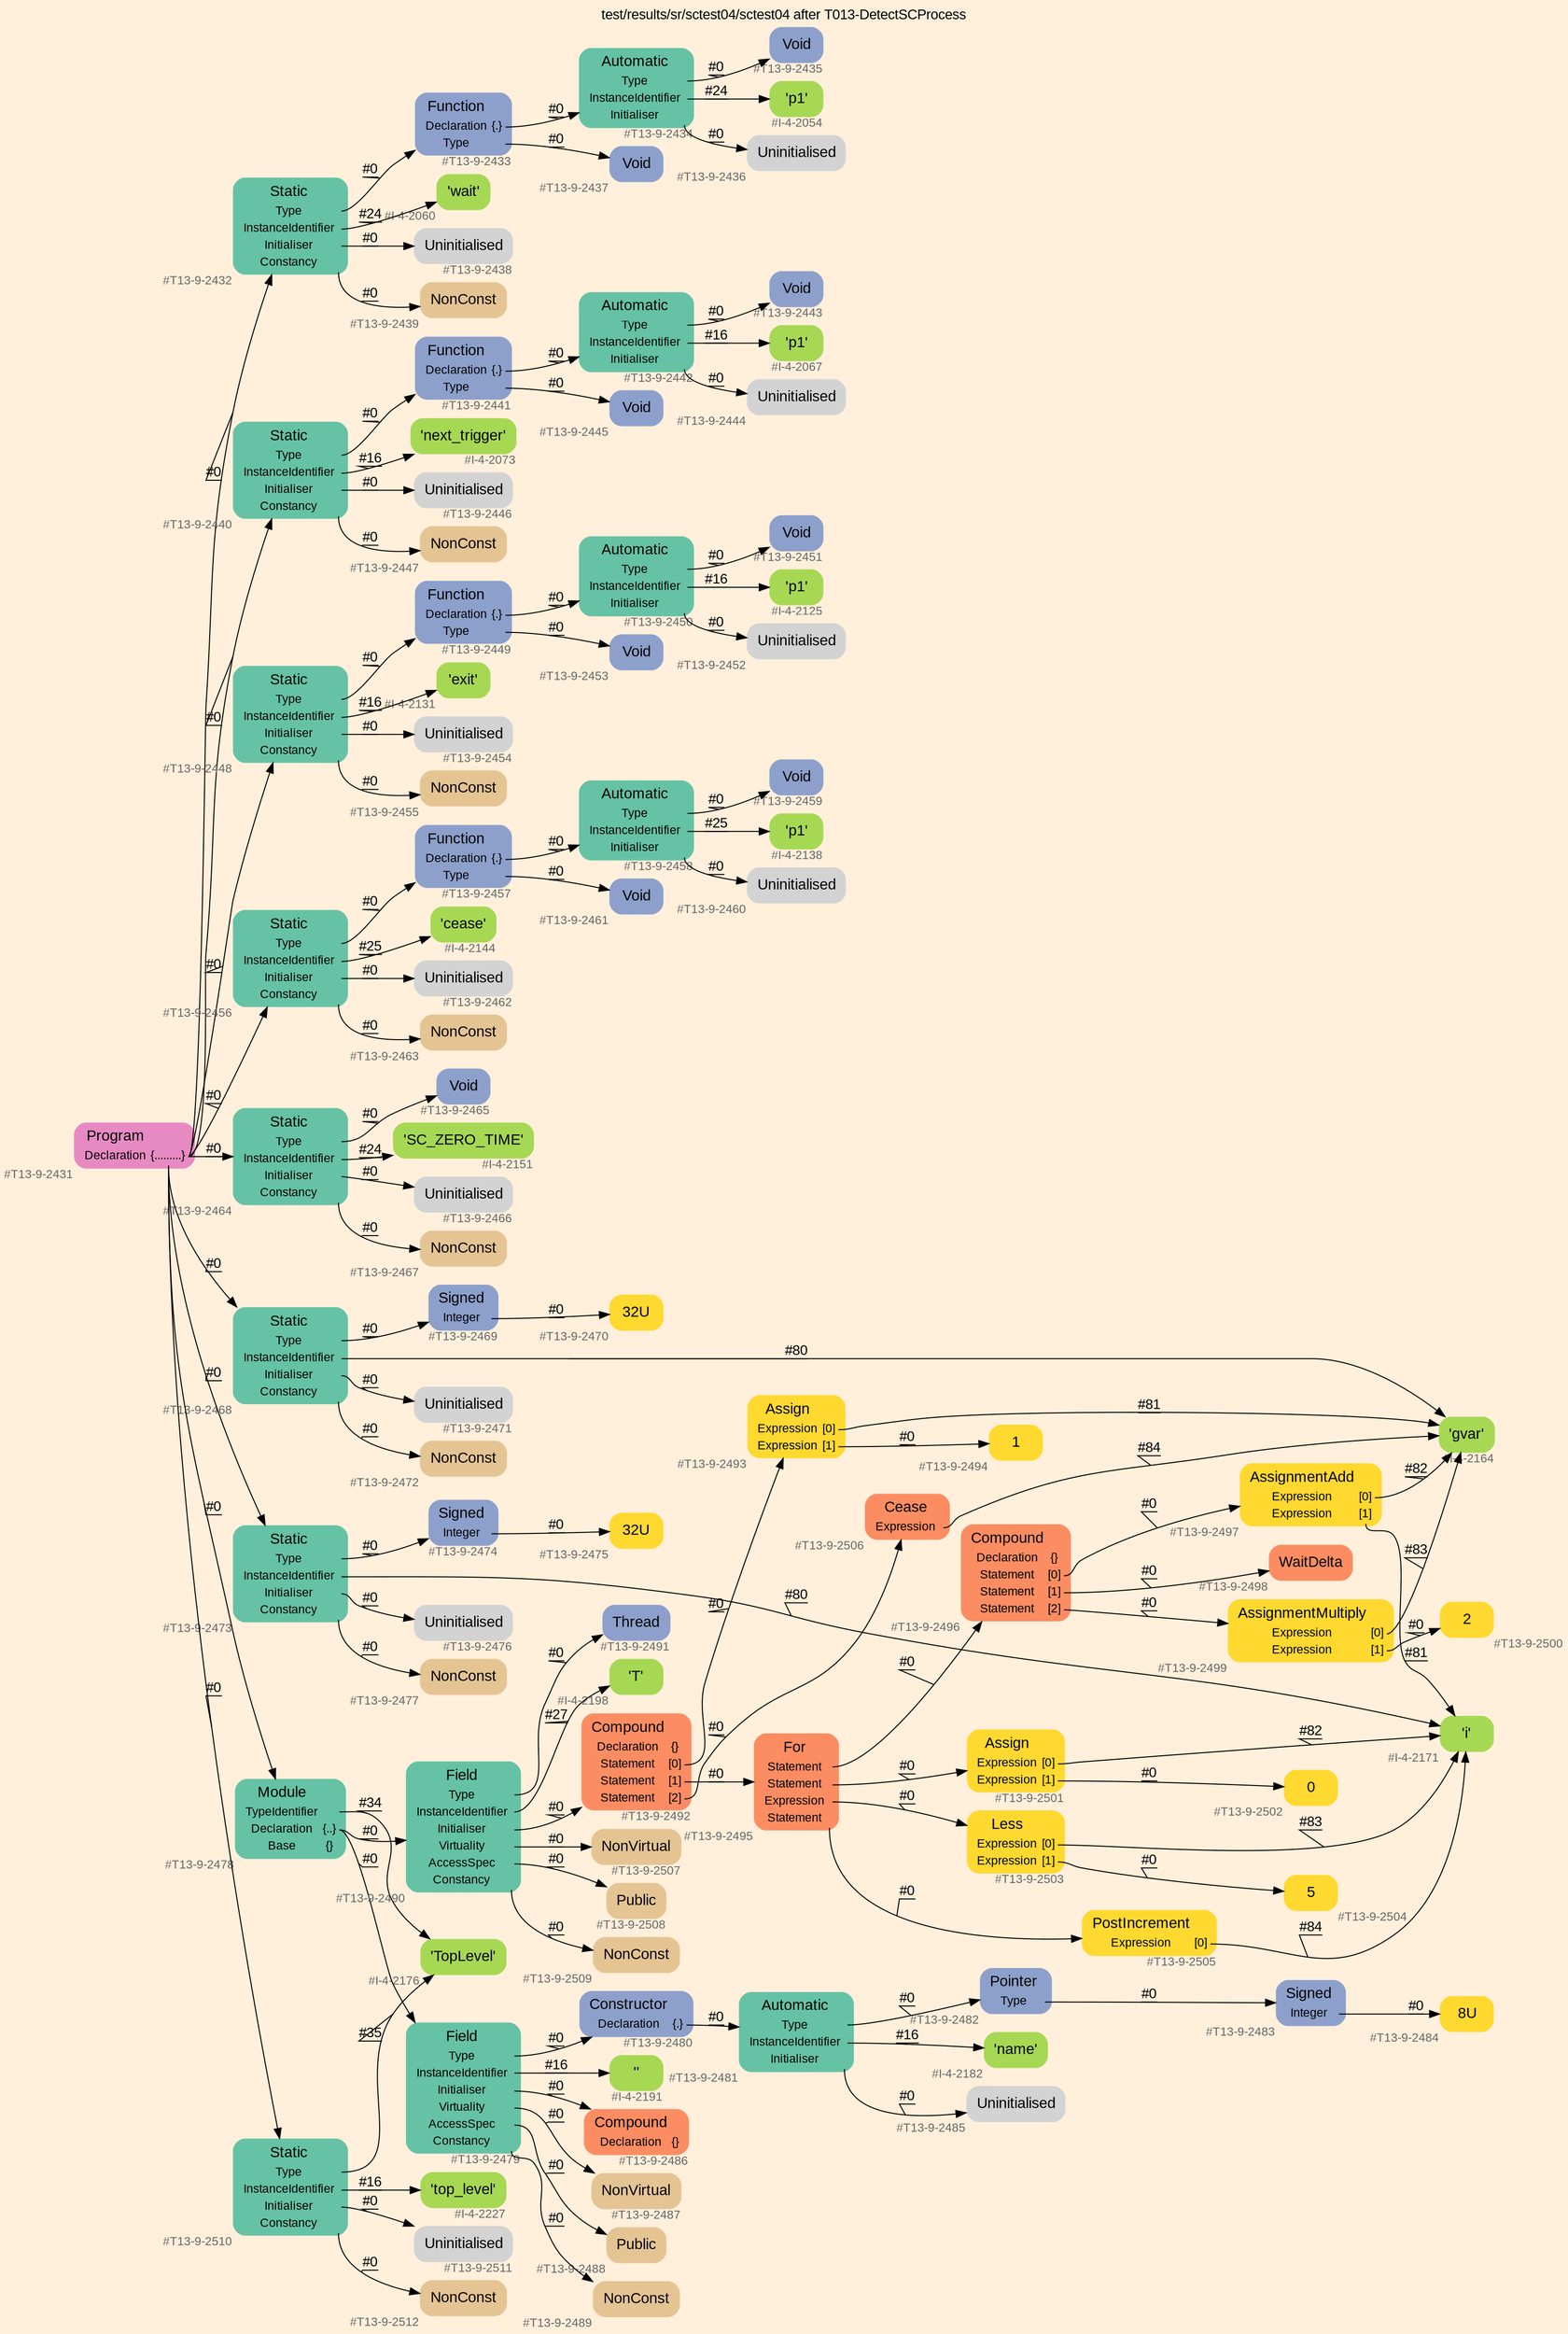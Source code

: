 digraph "test/results/sr/sctest04/sctest04 after T013-DetectSCProcess" {
label = "test/results/sr/sctest04/sctest04 after T013-DetectSCProcess"
labelloc = t
graph [
    rankdir = "LR"
    ranksep = 0.3
    bgcolor = antiquewhite1
    color = black
    fontcolor = black
    fontname = "Arial"
];
node [
    fontname = "Arial"
];
edge [
    fontname = "Arial"
];

// -------------------- node figure --------------------
// -------- block #T13-9-2431 ----------
"#T13-9-2431" [
    fillcolor = "/set28/4"
    xlabel = "#T13-9-2431"
    fontsize = "12"
    fontcolor = grey40
    shape = "plaintext"
    label = <<TABLE BORDER="0" CELLBORDER="0" CELLSPACING="0">
     <TR><TD><FONT COLOR="black" POINT-SIZE="15">Program</FONT></TD></TR>
     <TR><TD><FONT COLOR="black" POINT-SIZE="12">Declaration</FONT></TD><TD PORT="port0"><FONT COLOR="black" POINT-SIZE="12">{.........}</FONT></TD></TR>
    </TABLE>>
    style = "rounded,filled"
];

// -------- block #T13-9-2432 ----------
"#T13-9-2432" [
    fillcolor = "/set28/1"
    xlabel = "#T13-9-2432"
    fontsize = "12"
    fontcolor = grey40
    shape = "plaintext"
    label = <<TABLE BORDER="0" CELLBORDER="0" CELLSPACING="0">
     <TR><TD><FONT COLOR="black" POINT-SIZE="15">Static</FONT></TD></TR>
     <TR><TD><FONT COLOR="black" POINT-SIZE="12">Type</FONT></TD><TD PORT="port0"></TD></TR>
     <TR><TD><FONT COLOR="black" POINT-SIZE="12">InstanceIdentifier</FONT></TD><TD PORT="port1"></TD></TR>
     <TR><TD><FONT COLOR="black" POINT-SIZE="12">Initialiser</FONT></TD><TD PORT="port2"></TD></TR>
     <TR><TD><FONT COLOR="black" POINT-SIZE="12">Constancy</FONT></TD><TD PORT="port3"></TD></TR>
    </TABLE>>
    style = "rounded,filled"
];

// -------- block #T13-9-2433 ----------
"#T13-9-2433" [
    fillcolor = "/set28/3"
    xlabel = "#T13-9-2433"
    fontsize = "12"
    fontcolor = grey40
    shape = "plaintext"
    label = <<TABLE BORDER="0" CELLBORDER="0" CELLSPACING="0">
     <TR><TD><FONT COLOR="black" POINT-SIZE="15">Function</FONT></TD></TR>
     <TR><TD><FONT COLOR="black" POINT-SIZE="12">Declaration</FONT></TD><TD PORT="port0"><FONT COLOR="black" POINT-SIZE="12">{.}</FONT></TD></TR>
     <TR><TD><FONT COLOR="black" POINT-SIZE="12">Type</FONT></TD><TD PORT="port1"></TD></TR>
    </TABLE>>
    style = "rounded,filled"
];

// -------- block #T13-9-2434 ----------
"#T13-9-2434" [
    fillcolor = "/set28/1"
    xlabel = "#T13-9-2434"
    fontsize = "12"
    fontcolor = grey40
    shape = "plaintext"
    label = <<TABLE BORDER="0" CELLBORDER="0" CELLSPACING="0">
     <TR><TD><FONT COLOR="black" POINT-SIZE="15">Automatic</FONT></TD></TR>
     <TR><TD><FONT COLOR="black" POINT-SIZE="12">Type</FONT></TD><TD PORT="port0"></TD></TR>
     <TR><TD><FONT COLOR="black" POINT-SIZE="12">InstanceIdentifier</FONT></TD><TD PORT="port1"></TD></TR>
     <TR><TD><FONT COLOR="black" POINT-SIZE="12">Initialiser</FONT></TD><TD PORT="port2"></TD></TR>
    </TABLE>>
    style = "rounded,filled"
];

// -------- block #T13-9-2435 ----------
"#T13-9-2435" [
    fillcolor = "/set28/3"
    xlabel = "#T13-9-2435"
    fontsize = "12"
    fontcolor = grey40
    shape = "plaintext"
    label = <<TABLE BORDER="0" CELLBORDER="0" CELLSPACING="0">
     <TR><TD><FONT COLOR="black" POINT-SIZE="15">Void</FONT></TD></TR>
    </TABLE>>
    style = "rounded,filled"
];

// -------- block #I-4-2054 ----------
"#I-4-2054" [
    fillcolor = "/set28/5"
    xlabel = "#I-4-2054"
    fontsize = "12"
    fontcolor = grey40
    shape = "plaintext"
    label = <<TABLE BORDER="0" CELLBORDER="0" CELLSPACING="0">
     <TR><TD><FONT COLOR="black" POINT-SIZE="15">'p1'</FONT></TD></TR>
    </TABLE>>
    style = "rounded,filled"
];

// -------- block #T13-9-2436 ----------
"#T13-9-2436" [
    xlabel = "#T13-9-2436"
    fontsize = "12"
    fontcolor = grey40
    shape = "plaintext"
    label = <<TABLE BORDER="0" CELLBORDER="0" CELLSPACING="0">
     <TR><TD><FONT COLOR="black" POINT-SIZE="15">Uninitialised</FONT></TD></TR>
    </TABLE>>
    style = "rounded,filled"
];

// -------- block #T13-9-2437 ----------
"#T13-9-2437" [
    fillcolor = "/set28/3"
    xlabel = "#T13-9-2437"
    fontsize = "12"
    fontcolor = grey40
    shape = "plaintext"
    label = <<TABLE BORDER="0" CELLBORDER="0" CELLSPACING="0">
     <TR><TD><FONT COLOR="black" POINT-SIZE="15">Void</FONT></TD></TR>
    </TABLE>>
    style = "rounded,filled"
];

// -------- block #I-4-2060 ----------
"#I-4-2060" [
    fillcolor = "/set28/5"
    xlabel = "#I-4-2060"
    fontsize = "12"
    fontcolor = grey40
    shape = "plaintext"
    label = <<TABLE BORDER="0" CELLBORDER="0" CELLSPACING="0">
     <TR><TD><FONT COLOR="black" POINT-SIZE="15">'wait'</FONT></TD></TR>
    </TABLE>>
    style = "rounded,filled"
];

// -------- block #T13-9-2438 ----------
"#T13-9-2438" [
    xlabel = "#T13-9-2438"
    fontsize = "12"
    fontcolor = grey40
    shape = "plaintext"
    label = <<TABLE BORDER="0" CELLBORDER="0" CELLSPACING="0">
     <TR><TD><FONT COLOR="black" POINT-SIZE="15">Uninitialised</FONT></TD></TR>
    </TABLE>>
    style = "rounded,filled"
];

// -------- block #T13-9-2439 ----------
"#T13-9-2439" [
    fillcolor = "/set28/7"
    xlabel = "#T13-9-2439"
    fontsize = "12"
    fontcolor = grey40
    shape = "plaintext"
    label = <<TABLE BORDER="0" CELLBORDER="0" CELLSPACING="0">
     <TR><TD><FONT COLOR="black" POINT-SIZE="15">NonConst</FONT></TD></TR>
    </TABLE>>
    style = "rounded,filled"
];

// -------- block #T13-9-2440 ----------
"#T13-9-2440" [
    fillcolor = "/set28/1"
    xlabel = "#T13-9-2440"
    fontsize = "12"
    fontcolor = grey40
    shape = "plaintext"
    label = <<TABLE BORDER="0" CELLBORDER="0" CELLSPACING="0">
     <TR><TD><FONT COLOR="black" POINT-SIZE="15">Static</FONT></TD></TR>
     <TR><TD><FONT COLOR="black" POINT-SIZE="12">Type</FONT></TD><TD PORT="port0"></TD></TR>
     <TR><TD><FONT COLOR="black" POINT-SIZE="12">InstanceIdentifier</FONT></TD><TD PORT="port1"></TD></TR>
     <TR><TD><FONT COLOR="black" POINT-SIZE="12">Initialiser</FONT></TD><TD PORT="port2"></TD></TR>
     <TR><TD><FONT COLOR="black" POINT-SIZE="12">Constancy</FONT></TD><TD PORT="port3"></TD></TR>
    </TABLE>>
    style = "rounded,filled"
];

// -------- block #T13-9-2441 ----------
"#T13-9-2441" [
    fillcolor = "/set28/3"
    xlabel = "#T13-9-2441"
    fontsize = "12"
    fontcolor = grey40
    shape = "plaintext"
    label = <<TABLE BORDER="0" CELLBORDER="0" CELLSPACING="0">
     <TR><TD><FONT COLOR="black" POINT-SIZE="15">Function</FONT></TD></TR>
     <TR><TD><FONT COLOR="black" POINT-SIZE="12">Declaration</FONT></TD><TD PORT="port0"><FONT COLOR="black" POINT-SIZE="12">{.}</FONT></TD></TR>
     <TR><TD><FONT COLOR="black" POINT-SIZE="12">Type</FONT></TD><TD PORT="port1"></TD></TR>
    </TABLE>>
    style = "rounded,filled"
];

// -------- block #T13-9-2442 ----------
"#T13-9-2442" [
    fillcolor = "/set28/1"
    xlabel = "#T13-9-2442"
    fontsize = "12"
    fontcolor = grey40
    shape = "plaintext"
    label = <<TABLE BORDER="0" CELLBORDER="0" CELLSPACING="0">
     <TR><TD><FONT COLOR="black" POINT-SIZE="15">Automatic</FONT></TD></TR>
     <TR><TD><FONT COLOR="black" POINT-SIZE="12">Type</FONT></TD><TD PORT="port0"></TD></TR>
     <TR><TD><FONT COLOR="black" POINT-SIZE="12">InstanceIdentifier</FONT></TD><TD PORT="port1"></TD></TR>
     <TR><TD><FONT COLOR="black" POINT-SIZE="12">Initialiser</FONT></TD><TD PORT="port2"></TD></TR>
    </TABLE>>
    style = "rounded,filled"
];

// -------- block #T13-9-2443 ----------
"#T13-9-2443" [
    fillcolor = "/set28/3"
    xlabel = "#T13-9-2443"
    fontsize = "12"
    fontcolor = grey40
    shape = "plaintext"
    label = <<TABLE BORDER="0" CELLBORDER="0" CELLSPACING="0">
     <TR><TD><FONT COLOR="black" POINT-SIZE="15">Void</FONT></TD></TR>
    </TABLE>>
    style = "rounded,filled"
];

// -------- block #I-4-2067 ----------
"#I-4-2067" [
    fillcolor = "/set28/5"
    xlabel = "#I-4-2067"
    fontsize = "12"
    fontcolor = grey40
    shape = "plaintext"
    label = <<TABLE BORDER="0" CELLBORDER="0" CELLSPACING="0">
     <TR><TD><FONT COLOR="black" POINT-SIZE="15">'p1'</FONT></TD></TR>
    </TABLE>>
    style = "rounded,filled"
];

// -------- block #T13-9-2444 ----------
"#T13-9-2444" [
    xlabel = "#T13-9-2444"
    fontsize = "12"
    fontcolor = grey40
    shape = "plaintext"
    label = <<TABLE BORDER="0" CELLBORDER="0" CELLSPACING="0">
     <TR><TD><FONT COLOR="black" POINT-SIZE="15">Uninitialised</FONT></TD></TR>
    </TABLE>>
    style = "rounded,filled"
];

// -------- block #T13-9-2445 ----------
"#T13-9-2445" [
    fillcolor = "/set28/3"
    xlabel = "#T13-9-2445"
    fontsize = "12"
    fontcolor = grey40
    shape = "plaintext"
    label = <<TABLE BORDER="0" CELLBORDER="0" CELLSPACING="0">
     <TR><TD><FONT COLOR="black" POINT-SIZE="15">Void</FONT></TD></TR>
    </TABLE>>
    style = "rounded,filled"
];

// -------- block #I-4-2073 ----------
"#I-4-2073" [
    fillcolor = "/set28/5"
    xlabel = "#I-4-2073"
    fontsize = "12"
    fontcolor = grey40
    shape = "plaintext"
    label = <<TABLE BORDER="0" CELLBORDER="0" CELLSPACING="0">
     <TR><TD><FONT COLOR="black" POINT-SIZE="15">'next_trigger'</FONT></TD></TR>
    </TABLE>>
    style = "rounded,filled"
];

// -------- block #T13-9-2446 ----------
"#T13-9-2446" [
    xlabel = "#T13-9-2446"
    fontsize = "12"
    fontcolor = grey40
    shape = "plaintext"
    label = <<TABLE BORDER="0" CELLBORDER="0" CELLSPACING="0">
     <TR><TD><FONT COLOR="black" POINT-SIZE="15">Uninitialised</FONT></TD></TR>
    </TABLE>>
    style = "rounded,filled"
];

// -------- block #T13-9-2447 ----------
"#T13-9-2447" [
    fillcolor = "/set28/7"
    xlabel = "#T13-9-2447"
    fontsize = "12"
    fontcolor = grey40
    shape = "plaintext"
    label = <<TABLE BORDER="0" CELLBORDER="0" CELLSPACING="0">
     <TR><TD><FONT COLOR="black" POINT-SIZE="15">NonConst</FONT></TD></TR>
    </TABLE>>
    style = "rounded,filled"
];

// -------- block #T13-9-2448 ----------
"#T13-9-2448" [
    fillcolor = "/set28/1"
    xlabel = "#T13-9-2448"
    fontsize = "12"
    fontcolor = grey40
    shape = "plaintext"
    label = <<TABLE BORDER="0" CELLBORDER="0" CELLSPACING="0">
     <TR><TD><FONT COLOR="black" POINT-SIZE="15">Static</FONT></TD></TR>
     <TR><TD><FONT COLOR="black" POINT-SIZE="12">Type</FONT></TD><TD PORT="port0"></TD></TR>
     <TR><TD><FONT COLOR="black" POINT-SIZE="12">InstanceIdentifier</FONT></TD><TD PORT="port1"></TD></TR>
     <TR><TD><FONT COLOR="black" POINT-SIZE="12">Initialiser</FONT></TD><TD PORT="port2"></TD></TR>
     <TR><TD><FONT COLOR="black" POINT-SIZE="12">Constancy</FONT></TD><TD PORT="port3"></TD></TR>
    </TABLE>>
    style = "rounded,filled"
];

// -------- block #T13-9-2449 ----------
"#T13-9-2449" [
    fillcolor = "/set28/3"
    xlabel = "#T13-9-2449"
    fontsize = "12"
    fontcolor = grey40
    shape = "plaintext"
    label = <<TABLE BORDER="0" CELLBORDER="0" CELLSPACING="0">
     <TR><TD><FONT COLOR="black" POINT-SIZE="15">Function</FONT></TD></TR>
     <TR><TD><FONT COLOR="black" POINT-SIZE="12">Declaration</FONT></TD><TD PORT="port0"><FONT COLOR="black" POINT-SIZE="12">{.}</FONT></TD></TR>
     <TR><TD><FONT COLOR="black" POINT-SIZE="12">Type</FONT></TD><TD PORT="port1"></TD></TR>
    </TABLE>>
    style = "rounded,filled"
];

// -------- block #T13-9-2450 ----------
"#T13-9-2450" [
    fillcolor = "/set28/1"
    xlabel = "#T13-9-2450"
    fontsize = "12"
    fontcolor = grey40
    shape = "plaintext"
    label = <<TABLE BORDER="0" CELLBORDER="0" CELLSPACING="0">
     <TR><TD><FONT COLOR="black" POINT-SIZE="15">Automatic</FONT></TD></TR>
     <TR><TD><FONT COLOR="black" POINT-SIZE="12">Type</FONT></TD><TD PORT="port0"></TD></TR>
     <TR><TD><FONT COLOR="black" POINT-SIZE="12">InstanceIdentifier</FONT></TD><TD PORT="port1"></TD></TR>
     <TR><TD><FONT COLOR="black" POINT-SIZE="12">Initialiser</FONT></TD><TD PORT="port2"></TD></TR>
    </TABLE>>
    style = "rounded,filled"
];

// -------- block #T13-9-2451 ----------
"#T13-9-2451" [
    fillcolor = "/set28/3"
    xlabel = "#T13-9-2451"
    fontsize = "12"
    fontcolor = grey40
    shape = "plaintext"
    label = <<TABLE BORDER="0" CELLBORDER="0" CELLSPACING="0">
     <TR><TD><FONT COLOR="black" POINT-SIZE="15">Void</FONT></TD></TR>
    </TABLE>>
    style = "rounded,filled"
];

// -------- block #I-4-2125 ----------
"#I-4-2125" [
    fillcolor = "/set28/5"
    xlabel = "#I-4-2125"
    fontsize = "12"
    fontcolor = grey40
    shape = "plaintext"
    label = <<TABLE BORDER="0" CELLBORDER="0" CELLSPACING="0">
     <TR><TD><FONT COLOR="black" POINT-SIZE="15">'p1'</FONT></TD></TR>
    </TABLE>>
    style = "rounded,filled"
];

// -------- block #T13-9-2452 ----------
"#T13-9-2452" [
    xlabel = "#T13-9-2452"
    fontsize = "12"
    fontcolor = grey40
    shape = "plaintext"
    label = <<TABLE BORDER="0" CELLBORDER="0" CELLSPACING="0">
     <TR><TD><FONT COLOR="black" POINT-SIZE="15">Uninitialised</FONT></TD></TR>
    </TABLE>>
    style = "rounded,filled"
];

// -------- block #T13-9-2453 ----------
"#T13-9-2453" [
    fillcolor = "/set28/3"
    xlabel = "#T13-9-2453"
    fontsize = "12"
    fontcolor = grey40
    shape = "plaintext"
    label = <<TABLE BORDER="0" CELLBORDER="0" CELLSPACING="0">
     <TR><TD><FONT COLOR="black" POINT-SIZE="15">Void</FONT></TD></TR>
    </TABLE>>
    style = "rounded,filled"
];

// -------- block #I-4-2131 ----------
"#I-4-2131" [
    fillcolor = "/set28/5"
    xlabel = "#I-4-2131"
    fontsize = "12"
    fontcolor = grey40
    shape = "plaintext"
    label = <<TABLE BORDER="0" CELLBORDER="0" CELLSPACING="0">
     <TR><TD><FONT COLOR="black" POINT-SIZE="15">'exit'</FONT></TD></TR>
    </TABLE>>
    style = "rounded,filled"
];

// -------- block #T13-9-2454 ----------
"#T13-9-2454" [
    xlabel = "#T13-9-2454"
    fontsize = "12"
    fontcolor = grey40
    shape = "plaintext"
    label = <<TABLE BORDER="0" CELLBORDER="0" CELLSPACING="0">
     <TR><TD><FONT COLOR="black" POINT-SIZE="15">Uninitialised</FONT></TD></TR>
    </TABLE>>
    style = "rounded,filled"
];

// -------- block #T13-9-2455 ----------
"#T13-9-2455" [
    fillcolor = "/set28/7"
    xlabel = "#T13-9-2455"
    fontsize = "12"
    fontcolor = grey40
    shape = "plaintext"
    label = <<TABLE BORDER="0" CELLBORDER="0" CELLSPACING="0">
     <TR><TD><FONT COLOR="black" POINT-SIZE="15">NonConst</FONT></TD></TR>
    </TABLE>>
    style = "rounded,filled"
];

// -------- block #T13-9-2456 ----------
"#T13-9-2456" [
    fillcolor = "/set28/1"
    xlabel = "#T13-9-2456"
    fontsize = "12"
    fontcolor = grey40
    shape = "plaintext"
    label = <<TABLE BORDER="0" CELLBORDER="0" CELLSPACING="0">
     <TR><TD><FONT COLOR="black" POINT-SIZE="15">Static</FONT></TD></TR>
     <TR><TD><FONT COLOR="black" POINT-SIZE="12">Type</FONT></TD><TD PORT="port0"></TD></TR>
     <TR><TD><FONT COLOR="black" POINT-SIZE="12">InstanceIdentifier</FONT></TD><TD PORT="port1"></TD></TR>
     <TR><TD><FONT COLOR="black" POINT-SIZE="12">Initialiser</FONT></TD><TD PORT="port2"></TD></TR>
     <TR><TD><FONT COLOR="black" POINT-SIZE="12">Constancy</FONT></TD><TD PORT="port3"></TD></TR>
    </TABLE>>
    style = "rounded,filled"
];

// -------- block #T13-9-2457 ----------
"#T13-9-2457" [
    fillcolor = "/set28/3"
    xlabel = "#T13-9-2457"
    fontsize = "12"
    fontcolor = grey40
    shape = "plaintext"
    label = <<TABLE BORDER="0" CELLBORDER="0" CELLSPACING="0">
     <TR><TD><FONT COLOR="black" POINT-SIZE="15">Function</FONT></TD></TR>
     <TR><TD><FONT COLOR="black" POINT-SIZE="12">Declaration</FONT></TD><TD PORT="port0"><FONT COLOR="black" POINT-SIZE="12">{.}</FONT></TD></TR>
     <TR><TD><FONT COLOR="black" POINT-SIZE="12">Type</FONT></TD><TD PORT="port1"></TD></TR>
    </TABLE>>
    style = "rounded,filled"
];

// -------- block #T13-9-2458 ----------
"#T13-9-2458" [
    fillcolor = "/set28/1"
    xlabel = "#T13-9-2458"
    fontsize = "12"
    fontcolor = grey40
    shape = "plaintext"
    label = <<TABLE BORDER="0" CELLBORDER="0" CELLSPACING="0">
     <TR><TD><FONT COLOR="black" POINT-SIZE="15">Automatic</FONT></TD></TR>
     <TR><TD><FONT COLOR="black" POINT-SIZE="12">Type</FONT></TD><TD PORT="port0"></TD></TR>
     <TR><TD><FONT COLOR="black" POINT-SIZE="12">InstanceIdentifier</FONT></TD><TD PORT="port1"></TD></TR>
     <TR><TD><FONT COLOR="black" POINT-SIZE="12">Initialiser</FONT></TD><TD PORT="port2"></TD></TR>
    </TABLE>>
    style = "rounded,filled"
];

// -------- block #T13-9-2459 ----------
"#T13-9-2459" [
    fillcolor = "/set28/3"
    xlabel = "#T13-9-2459"
    fontsize = "12"
    fontcolor = grey40
    shape = "plaintext"
    label = <<TABLE BORDER="0" CELLBORDER="0" CELLSPACING="0">
     <TR><TD><FONT COLOR="black" POINT-SIZE="15">Void</FONT></TD></TR>
    </TABLE>>
    style = "rounded,filled"
];

// -------- block #I-4-2138 ----------
"#I-4-2138" [
    fillcolor = "/set28/5"
    xlabel = "#I-4-2138"
    fontsize = "12"
    fontcolor = grey40
    shape = "plaintext"
    label = <<TABLE BORDER="0" CELLBORDER="0" CELLSPACING="0">
     <TR><TD><FONT COLOR="black" POINT-SIZE="15">'p1'</FONT></TD></TR>
    </TABLE>>
    style = "rounded,filled"
];

// -------- block #T13-9-2460 ----------
"#T13-9-2460" [
    xlabel = "#T13-9-2460"
    fontsize = "12"
    fontcolor = grey40
    shape = "plaintext"
    label = <<TABLE BORDER="0" CELLBORDER="0" CELLSPACING="0">
     <TR><TD><FONT COLOR="black" POINT-SIZE="15">Uninitialised</FONT></TD></TR>
    </TABLE>>
    style = "rounded,filled"
];

// -------- block #T13-9-2461 ----------
"#T13-9-2461" [
    fillcolor = "/set28/3"
    xlabel = "#T13-9-2461"
    fontsize = "12"
    fontcolor = grey40
    shape = "plaintext"
    label = <<TABLE BORDER="0" CELLBORDER="0" CELLSPACING="0">
     <TR><TD><FONT COLOR="black" POINT-SIZE="15">Void</FONT></TD></TR>
    </TABLE>>
    style = "rounded,filled"
];

// -------- block #I-4-2144 ----------
"#I-4-2144" [
    fillcolor = "/set28/5"
    xlabel = "#I-4-2144"
    fontsize = "12"
    fontcolor = grey40
    shape = "plaintext"
    label = <<TABLE BORDER="0" CELLBORDER="0" CELLSPACING="0">
     <TR><TD><FONT COLOR="black" POINT-SIZE="15">'cease'</FONT></TD></TR>
    </TABLE>>
    style = "rounded,filled"
];

// -------- block #T13-9-2462 ----------
"#T13-9-2462" [
    xlabel = "#T13-9-2462"
    fontsize = "12"
    fontcolor = grey40
    shape = "plaintext"
    label = <<TABLE BORDER="0" CELLBORDER="0" CELLSPACING="0">
     <TR><TD><FONT COLOR="black" POINT-SIZE="15">Uninitialised</FONT></TD></TR>
    </TABLE>>
    style = "rounded,filled"
];

// -------- block #T13-9-2463 ----------
"#T13-9-2463" [
    fillcolor = "/set28/7"
    xlabel = "#T13-9-2463"
    fontsize = "12"
    fontcolor = grey40
    shape = "plaintext"
    label = <<TABLE BORDER="0" CELLBORDER="0" CELLSPACING="0">
     <TR><TD><FONT COLOR="black" POINT-SIZE="15">NonConst</FONT></TD></TR>
    </TABLE>>
    style = "rounded,filled"
];

// -------- block #T13-9-2464 ----------
"#T13-9-2464" [
    fillcolor = "/set28/1"
    xlabel = "#T13-9-2464"
    fontsize = "12"
    fontcolor = grey40
    shape = "plaintext"
    label = <<TABLE BORDER="0" CELLBORDER="0" CELLSPACING="0">
     <TR><TD><FONT COLOR="black" POINT-SIZE="15">Static</FONT></TD></TR>
     <TR><TD><FONT COLOR="black" POINT-SIZE="12">Type</FONT></TD><TD PORT="port0"></TD></TR>
     <TR><TD><FONT COLOR="black" POINT-SIZE="12">InstanceIdentifier</FONT></TD><TD PORT="port1"></TD></TR>
     <TR><TD><FONT COLOR="black" POINT-SIZE="12">Initialiser</FONT></TD><TD PORT="port2"></TD></TR>
     <TR><TD><FONT COLOR="black" POINT-SIZE="12">Constancy</FONT></TD><TD PORT="port3"></TD></TR>
    </TABLE>>
    style = "rounded,filled"
];

// -------- block #T13-9-2465 ----------
"#T13-9-2465" [
    fillcolor = "/set28/3"
    xlabel = "#T13-9-2465"
    fontsize = "12"
    fontcolor = grey40
    shape = "plaintext"
    label = <<TABLE BORDER="0" CELLBORDER="0" CELLSPACING="0">
     <TR><TD><FONT COLOR="black" POINT-SIZE="15">Void</FONT></TD></TR>
    </TABLE>>
    style = "rounded,filled"
];

// -------- block #I-4-2151 ----------
"#I-4-2151" [
    fillcolor = "/set28/5"
    xlabel = "#I-4-2151"
    fontsize = "12"
    fontcolor = grey40
    shape = "plaintext"
    label = <<TABLE BORDER="0" CELLBORDER="0" CELLSPACING="0">
     <TR><TD><FONT COLOR="black" POINT-SIZE="15">'SC_ZERO_TIME'</FONT></TD></TR>
    </TABLE>>
    style = "rounded,filled"
];

// -------- block #T13-9-2466 ----------
"#T13-9-2466" [
    xlabel = "#T13-9-2466"
    fontsize = "12"
    fontcolor = grey40
    shape = "plaintext"
    label = <<TABLE BORDER="0" CELLBORDER="0" CELLSPACING="0">
     <TR><TD><FONT COLOR="black" POINT-SIZE="15">Uninitialised</FONT></TD></TR>
    </TABLE>>
    style = "rounded,filled"
];

// -------- block #T13-9-2467 ----------
"#T13-9-2467" [
    fillcolor = "/set28/7"
    xlabel = "#T13-9-2467"
    fontsize = "12"
    fontcolor = grey40
    shape = "plaintext"
    label = <<TABLE BORDER="0" CELLBORDER="0" CELLSPACING="0">
     <TR><TD><FONT COLOR="black" POINT-SIZE="15">NonConst</FONT></TD></TR>
    </TABLE>>
    style = "rounded,filled"
];

// -------- block #T13-9-2468 ----------
"#T13-9-2468" [
    fillcolor = "/set28/1"
    xlabel = "#T13-9-2468"
    fontsize = "12"
    fontcolor = grey40
    shape = "plaintext"
    label = <<TABLE BORDER="0" CELLBORDER="0" CELLSPACING="0">
     <TR><TD><FONT COLOR="black" POINT-SIZE="15">Static</FONT></TD></TR>
     <TR><TD><FONT COLOR="black" POINT-SIZE="12">Type</FONT></TD><TD PORT="port0"></TD></TR>
     <TR><TD><FONT COLOR="black" POINT-SIZE="12">InstanceIdentifier</FONT></TD><TD PORT="port1"></TD></TR>
     <TR><TD><FONT COLOR="black" POINT-SIZE="12">Initialiser</FONT></TD><TD PORT="port2"></TD></TR>
     <TR><TD><FONT COLOR="black" POINT-SIZE="12">Constancy</FONT></TD><TD PORT="port3"></TD></TR>
    </TABLE>>
    style = "rounded,filled"
];

// -------- block #T13-9-2469 ----------
"#T13-9-2469" [
    fillcolor = "/set28/3"
    xlabel = "#T13-9-2469"
    fontsize = "12"
    fontcolor = grey40
    shape = "plaintext"
    label = <<TABLE BORDER="0" CELLBORDER="0" CELLSPACING="0">
     <TR><TD><FONT COLOR="black" POINT-SIZE="15">Signed</FONT></TD></TR>
     <TR><TD><FONT COLOR="black" POINT-SIZE="12">Integer</FONT></TD><TD PORT="port0"></TD></TR>
    </TABLE>>
    style = "rounded,filled"
];

// -------- block #T13-9-2470 ----------
"#T13-9-2470" [
    fillcolor = "/set28/6"
    xlabel = "#T13-9-2470"
    fontsize = "12"
    fontcolor = grey40
    shape = "plaintext"
    label = <<TABLE BORDER="0" CELLBORDER="0" CELLSPACING="0">
     <TR><TD><FONT COLOR="black" POINT-SIZE="15">32U</FONT></TD></TR>
    </TABLE>>
    style = "rounded,filled"
];

// -------- block #I-4-2164 ----------
"#I-4-2164" [
    fillcolor = "/set28/5"
    xlabel = "#I-4-2164"
    fontsize = "12"
    fontcolor = grey40
    shape = "plaintext"
    label = <<TABLE BORDER="0" CELLBORDER="0" CELLSPACING="0">
     <TR><TD><FONT COLOR="black" POINT-SIZE="15">'gvar'</FONT></TD></TR>
    </TABLE>>
    style = "rounded,filled"
];

// -------- block #T13-9-2471 ----------
"#T13-9-2471" [
    xlabel = "#T13-9-2471"
    fontsize = "12"
    fontcolor = grey40
    shape = "plaintext"
    label = <<TABLE BORDER="0" CELLBORDER="0" CELLSPACING="0">
     <TR><TD><FONT COLOR="black" POINT-SIZE="15">Uninitialised</FONT></TD></TR>
    </TABLE>>
    style = "rounded,filled"
];

// -------- block #T13-9-2472 ----------
"#T13-9-2472" [
    fillcolor = "/set28/7"
    xlabel = "#T13-9-2472"
    fontsize = "12"
    fontcolor = grey40
    shape = "plaintext"
    label = <<TABLE BORDER="0" CELLBORDER="0" CELLSPACING="0">
     <TR><TD><FONT COLOR="black" POINT-SIZE="15">NonConst</FONT></TD></TR>
    </TABLE>>
    style = "rounded,filled"
];

// -------- block #T13-9-2473 ----------
"#T13-9-2473" [
    fillcolor = "/set28/1"
    xlabel = "#T13-9-2473"
    fontsize = "12"
    fontcolor = grey40
    shape = "plaintext"
    label = <<TABLE BORDER="0" CELLBORDER="0" CELLSPACING="0">
     <TR><TD><FONT COLOR="black" POINT-SIZE="15">Static</FONT></TD></TR>
     <TR><TD><FONT COLOR="black" POINT-SIZE="12">Type</FONT></TD><TD PORT="port0"></TD></TR>
     <TR><TD><FONT COLOR="black" POINT-SIZE="12">InstanceIdentifier</FONT></TD><TD PORT="port1"></TD></TR>
     <TR><TD><FONT COLOR="black" POINT-SIZE="12">Initialiser</FONT></TD><TD PORT="port2"></TD></TR>
     <TR><TD><FONT COLOR="black" POINT-SIZE="12">Constancy</FONT></TD><TD PORT="port3"></TD></TR>
    </TABLE>>
    style = "rounded,filled"
];

// -------- block #T13-9-2474 ----------
"#T13-9-2474" [
    fillcolor = "/set28/3"
    xlabel = "#T13-9-2474"
    fontsize = "12"
    fontcolor = grey40
    shape = "plaintext"
    label = <<TABLE BORDER="0" CELLBORDER="0" CELLSPACING="0">
     <TR><TD><FONT COLOR="black" POINT-SIZE="15">Signed</FONT></TD></TR>
     <TR><TD><FONT COLOR="black" POINT-SIZE="12">Integer</FONT></TD><TD PORT="port0"></TD></TR>
    </TABLE>>
    style = "rounded,filled"
];

// -------- block #T13-9-2475 ----------
"#T13-9-2475" [
    fillcolor = "/set28/6"
    xlabel = "#T13-9-2475"
    fontsize = "12"
    fontcolor = grey40
    shape = "plaintext"
    label = <<TABLE BORDER="0" CELLBORDER="0" CELLSPACING="0">
     <TR><TD><FONT COLOR="black" POINT-SIZE="15">32U</FONT></TD></TR>
    </TABLE>>
    style = "rounded,filled"
];

// -------- block #I-4-2171 ----------
"#I-4-2171" [
    fillcolor = "/set28/5"
    xlabel = "#I-4-2171"
    fontsize = "12"
    fontcolor = grey40
    shape = "plaintext"
    label = <<TABLE BORDER="0" CELLBORDER="0" CELLSPACING="0">
     <TR><TD><FONT COLOR="black" POINT-SIZE="15">'i'</FONT></TD></TR>
    </TABLE>>
    style = "rounded,filled"
];

// -------- block #T13-9-2476 ----------
"#T13-9-2476" [
    xlabel = "#T13-9-2476"
    fontsize = "12"
    fontcolor = grey40
    shape = "plaintext"
    label = <<TABLE BORDER="0" CELLBORDER="0" CELLSPACING="0">
     <TR><TD><FONT COLOR="black" POINT-SIZE="15">Uninitialised</FONT></TD></TR>
    </TABLE>>
    style = "rounded,filled"
];

// -------- block #T13-9-2477 ----------
"#T13-9-2477" [
    fillcolor = "/set28/7"
    xlabel = "#T13-9-2477"
    fontsize = "12"
    fontcolor = grey40
    shape = "plaintext"
    label = <<TABLE BORDER="0" CELLBORDER="0" CELLSPACING="0">
     <TR><TD><FONT COLOR="black" POINT-SIZE="15">NonConst</FONT></TD></TR>
    </TABLE>>
    style = "rounded,filled"
];

// -------- block #T13-9-2478 ----------
"#T13-9-2478" [
    fillcolor = "/set28/1"
    xlabel = "#T13-9-2478"
    fontsize = "12"
    fontcolor = grey40
    shape = "plaintext"
    label = <<TABLE BORDER="0" CELLBORDER="0" CELLSPACING="0">
     <TR><TD><FONT COLOR="black" POINT-SIZE="15">Module</FONT></TD></TR>
     <TR><TD><FONT COLOR="black" POINT-SIZE="12">TypeIdentifier</FONT></TD><TD PORT="port0"></TD></TR>
     <TR><TD><FONT COLOR="black" POINT-SIZE="12">Declaration</FONT></TD><TD PORT="port1"><FONT COLOR="black" POINT-SIZE="12">{..}</FONT></TD></TR>
     <TR><TD><FONT COLOR="black" POINT-SIZE="12">Base</FONT></TD><TD PORT="port2"><FONT COLOR="black" POINT-SIZE="12">{}</FONT></TD></TR>
    </TABLE>>
    style = "rounded,filled"
];

// -------- block #I-4-2176 ----------
"#I-4-2176" [
    fillcolor = "/set28/5"
    xlabel = "#I-4-2176"
    fontsize = "12"
    fontcolor = grey40
    shape = "plaintext"
    label = <<TABLE BORDER="0" CELLBORDER="0" CELLSPACING="0">
     <TR><TD><FONT COLOR="black" POINT-SIZE="15">'TopLevel'</FONT></TD></TR>
    </TABLE>>
    style = "rounded,filled"
];

// -------- block #T13-9-2479 ----------
"#T13-9-2479" [
    fillcolor = "/set28/1"
    xlabel = "#T13-9-2479"
    fontsize = "12"
    fontcolor = grey40
    shape = "plaintext"
    label = <<TABLE BORDER="0" CELLBORDER="0" CELLSPACING="0">
     <TR><TD><FONT COLOR="black" POINT-SIZE="15">Field</FONT></TD></TR>
     <TR><TD><FONT COLOR="black" POINT-SIZE="12">Type</FONT></TD><TD PORT="port0"></TD></TR>
     <TR><TD><FONT COLOR="black" POINT-SIZE="12">InstanceIdentifier</FONT></TD><TD PORT="port1"></TD></TR>
     <TR><TD><FONT COLOR="black" POINT-SIZE="12">Initialiser</FONT></TD><TD PORT="port2"></TD></TR>
     <TR><TD><FONT COLOR="black" POINT-SIZE="12">Virtuality</FONT></TD><TD PORT="port3"></TD></TR>
     <TR><TD><FONT COLOR="black" POINT-SIZE="12">AccessSpec</FONT></TD><TD PORT="port4"></TD></TR>
     <TR><TD><FONT COLOR="black" POINT-SIZE="12">Constancy</FONT></TD><TD PORT="port5"></TD></TR>
    </TABLE>>
    style = "rounded,filled"
];

// -------- block #T13-9-2480 ----------
"#T13-9-2480" [
    fillcolor = "/set28/3"
    xlabel = "#T13-9-2480"
    fontsize = "12"
    fontcolor = grey40
    shape = "plaintext"
    label = <<TABLE BORDER="0" CELLBORDER="0" CELLSPACING="0">
     <TR><TD><FONT COLOR="black" POINT-SIZE="15">Constructor</FONT></TD></TR>
     <TR><TD><FONT COLOR="black" POINT-SIZE="12">Declaration</FONT></TD><TD PORT="port0"><FONT COLOR="black" POINT-SIZE="12">{.}</FONT></TD></TR>
    </TABLE>>
    style = "rounded,filled"
];

// -------- block #T13-9-2481 ----------
"#T13-9-2481" [
    fillcolor = "/set28/1"
    xlabel = "#T13-9-2481"
    fontsize = "12"
    fontcolor = grey40
    shape = "plaintext"
    label = <<TABLE BORDER="0" CELLBORDER="0" CELLSPACING="0">
     <TR><TD><FONT COLOR="black" POINT-SIZE="15">Automatic</FONT></TD></TR>
     <TR><TD><FONT COLOR="black" POINT-SIZE="12">Type</FONT></TD><TD PORT="port0"></TD></TR>
     <TR><TD><FONT COLOR="black" POINT-SIZE="12">InstanceIdentifier</FONT></TD><TD PORT="port1"></TD></TR>
     <TR><TD><FONT COLOR="black" POINT-SIZE="12">Initialiser</FONT></TD><TD PORT="port2"></TD></TR>
    </TABLE>>
    style = "rounded,filled"
];

// -------- block #T13-9-2482 ----------
"#T13-9-2482" [
    fillcolor = "/set28/3"
    xlabel = "#T13-9-2482"
    fontsize = "12"
    fontcolor = grey40
    shape = "plaintext"
    label = <<TABLE BORDER="0" CELLBORDER="0" CELLSPACING="0">
     <TR><TD><FONT COLOR="black" POINT-SIZE="15">Pointer</FONT></TD></TR>
     <TR><TD><FONT COLOR="black" POINT-SIZE="12">Type</FONT></TD><TD PORT="port0"></TD></TR>
    </TABLE>>
    style = "rounded,filled"
];

// -------- block #T13-9-2483 ----------
"#T13-9-2483" [
    fillcolor = "/set28/3"
    xlabel = "#T13-9-2483"
    fontsize = "12"
    fontcolor = grey40
    shape = "plaintext"
    label = <<TABLE BORDER="0" CELLBORDER="0" CELLSPACING="0">
     <TR><TD><FONT COLOR="black" POINT-SIZE="15">Signed</FONT></TD></TR>
     <TR><TD><FONT COLOR="black" POINT-SIZE="12">Integer</FONT></TD><TD PORT="port0"></TD></TR>
    </TABLE>>
    style = "rounded,filled"
];

// -------- block #T13-9-2484 ----------
"#T13-9-2484" [
    fillcolor = "/set28/6"
    xlabel = "#T13-9-2484"
    fontsize = "12"
    fontcolor = grey40
    shape = "plaintext"
    label = <<TABLE BORDER="0" CELLBORDER="0" CELLSPACING="0">
     <TR><TD><FONT COLOR="black" POINT-SIZE="15">8U</FONT></TD></TR>
    </TABLE>>
    style = "rounded,filled"
];

// -------- block #I-4-2182 ----------
"#I-4-2182" [
    fillcolor = "/set28/5"
    xlabel = "#I-4-2182"
    fontsize = "12"
    fontcolor = grey40
    shape = "plaintext"
    label = <<TABLE BORDER="0" CELLBORDER="0" CELLSPACING="0">
     <TR><TD><FONT COLOR="black" POINT-SIZE="15">'name'</FONT></TD></TR>
    </TABLE>>
    style = "rounded,filled"
];

// -------- block #T13-9-2485 ----------
"#T13-9-2485" [
    xlabel = "#T13-9-2485"
    fontsize = "12"
    fontcolor = grey40
    shape = "plaintext"
    label = <<TABLE BORDER="0" CELLBORDER="0" CELLSPACING="0">
     <TR><TD><FONT COLOR="black" POINT-SIZE="15">Uninitialised</FONT></TD></TR>
    </TABLE>>
    style = "rounded,filled"
];

// -------- block #I-4-2191 ----------
"#I-4-2191" [
    fillcolor = "/set28/5"
    xlabel = "#I-4-2191"
    fontsize = "12"
    fontcolor = grey40
    shape = "plaintext"
    label = <<TABLE BORDER="0" CELLBORDER="0" CELLSPACING="0">
     <TR><TD><FONT COLOR="black" POINT-SIZE="15">''</FONT></TD></TR>
    </TABLE>>
    style = "rounded,filled"
];

// -------- block #T13-9-2486 ----------
"#T13-9-2486" [
    fillcolor = "/set28/2"
    xlabel = "#T13-9-2486"
    fontsize = "12"
    fontcolor = grey40
    shape = "plaintext"
    label = <<TABLE BORDER="0" CELLBORDER="0" CELLSPACING="0">
     <TR><TD><FONT COLOR="black" POINT-SIZE="15">Compound</FONT></TD></TR>
     <TR><TD><FONT COLOR="black" POINT-SIZE="12">Declaration</FONT></TD><TD PORT="port0"><FONT COLOR="black" POINT-SIZE="12">{}</FONT></TD></TR>
    </TABLE>>
    style = "rounded,filled"
];

// -------- block #T13-9-2487 ----------
"#T13-9-2487" [
    fillcolor = "/set28/7"
    xlabel = "#T13-9-2487"
    fontsize = "12"
    fontcolor = grey40
    shape = "plaintext"
    label = <<TABLE BORDER="0" CELLBORDER="0" CELLSPACING="0">
     <TR><TD><FONT COLOR="black" POINT-SIZE="15">NonVirtual</FONT></TD></TR>
    </TABLE>>
    style = "rounded,filled"
];

// -------- block #T13-9-2488 ----------
"#T13-9-2488" [
    fillcolor = "/set28/7"
    xlabel = "#T13-9-2488"
    fontsize = "12"
    fontcolor = grey40
    shape = "plaintext"
    label = <<TABLE BORDER="0" CELLBORDER="0" CELLSPACING="0">
     <TR><TD><FONT COLOR="black" POINT-SIZE="15">Public</FONT></TD></TR>
    </TABLE>>
    style = "rounded,filled"
];

// -------- block #T13-9-2489 ----------
"#T13-9-2489" [
    fillcolor = "/set28/7"
    xlabel = "#T13-9-2489"
    fontsize = "12"
    fontcolor = grey40
    shape = "plaintext"
    label = <<TABLE BORDER="0" CELLBORDER="0" CELLSPACING="0">
     <TR><TD><FONT COLOR="black" POINT-SIZE="15">NonConst</FONT></TD></TR>
    </TABLE>>
    style = "rounded,filled"
];

// -------- block #T13-9-2490 ----------
"#T13-9-2490" [
    fillcolor = "/set28/1"
    xlabel = "#T13-9-2490"
    fontsize = "12"
    fontcolor = grey40
    shape = "plaintext"
    label = <<TABLE BORDER="0" CELLBORDER="0" CELLSPACING="0">
     <TR><TD><FONT COLOR="black" POINT-SIZE="15">Field</FONT></TD></TR>
     <TR><TD><FONT COLOR="black" POINT-SIZE="12">Type</FONT></TD><TD PORT="port0"></TD></TR>
     <TR><TD><FONT COLOR="black" POINT-SIZE="12">InstanceIdentifier</FONT></TD><TD PORT="port1"></TD></TR>
     <TR><TD><FONT COLOR="black" POINT-SIZE="12">Initialiser</FONT></TD><TD PORT="port2"></TD></TR>
     <TR><TD><FONT COLOR="black" POINT-SIZE="12">Virtuality</FONT></TD><TD PORT="port3"></TD></TR>
     <TR><TD><FONT COLOR="black" POINT-SIZE="12">AccessSpec</FONT></TD><TD PORT="port4"></TD></TR>
     <TR><TD><FONT COLOR="black" POINT-SIZE="12">Constancy</FONT></TD><TD PORT="port5"></TD></TR>
    </TABLE>>
    style = "rounded,filled"
];

// -------- block #T13-9-2491 ----------
"#T13-9-2491" [
    fillcolor = "/set28/3"
    xlabel = "#T13-9-2491"
    fontsize = "12"
    fontcolor = grey40
    shape = "plaintext"
    label = <<TABLE BORDER="0" CELLBORDER="0" CELLSPACING="0">
     <TR><TD><FONT COLOR="black" POINT-SIZE="15">Thread</FONT></TD></TR>
    </TABLE>>
    style = "rounded,filled"
];

// -------- block #I-4-2198 ----------
"#I-4-2198" [
    fillcolor = "/set28/5"
    xlabel = "#I-4-2198"
    fontsize = "12"
    fontcolor = grey40
    shape = "plaintext"
    label = <<TABLE BORDER="0" CELLBORDER="0" CELLSPACING="0">
     <TR><TD><FONT COLOR="black" POINT-SIZE="15">'T'</FONT></TD></TR>
    </TABLE>>
    style = "rounded,filled"
];

// -------- block #T13-9-2492 ----------
"#T13-9-2492" [
    fillcolor = "/set28/2"
    xlabel = "#T13-9-2492"
    fontsize = "12"
    fontcolor = grey40
    shape = "plaintext"
    label = <<TABLE BORDER="0" CELLBORDER="0" CELLSPACING="0">
     <TR><TD><FONT COLOR="black" POINT-SIZE="15">Compound</FONT></TD></TR>
     <TR><TD><FONT COLOR="black" POINT-SIZE="12">Declaration</FONT></TD><TD PORT="port0"><FONT COLOR="black" POINT-SIZE="12">{}</FONT></TD></TR>
     <TR><TD><FONT COLOR="black" POINT-SIZE="12">Statement</FONT></TD><TD PORT="port1"><FONT COLOR="black" POINT-SIZE="12">[0]</FONT></TD></TR>
     <TR><TD><FONT COLOR="black" POINT-SIZE="12">Statement</FONT></TD><TD PORT="port2"><FONT COLOR="black" POINT-SIZE="12">[1]</FONT></TD></TR>
     <TR><TD><FONT COLOR="black" POINT-SIZE="12">Statement</FONT></TD><TD PORT="port3"><FONT COLOR="black" POINT-SIZE="12">[2]</FONT></TD></TR>
    </TABLE>>
    style = "rounded,filled"
];

// -------- block #T13-9-2493 ----------
"#T13-9-2493" [
    fillcolor = "/set28/6"
    xlabel = "#T13-9-2493"
    fontsize = "12"
    fontcolor = grey40
    shape = "plaintext"
    label = <<TABLE BORDER="0" CELLBORDER="0" CELLSPACING="0">
     <TR><TD><FONT COLOR="black" POINT-SIZE="15">Assign</FONT></TD></TR>
     <TR><TD><FONT COLOR="black" POINT-SIZE="12">Expression</FONT></TD><TD PORT="port0"><FONT COLOR="black" POINT-SIZE="12">[0]</FONT></TD></TR>
     <TR><TD><FONT COLOR="black" POINT-SIZE="12">Expression</FONT></TD><TD PORT="port1"><FONT COLOR="black" POINT-SIZE="12">[1]</FONT></TD></TR>
    </TABLE>>
    style = "rounded,filled"
];

// -------- block #T13-9-2494 ----------
"#T13-9-2494" [
    fillcolor = "/set28/6"
    xlabel = "#T13-9-2494"
    fontsize = "12"
    fontcolor = grey40
    shape = "plaintext"
    label = <<TABLE BORDER="0" CELLBORDER="0" CELLSPACING="0">
     <TR><TD><FONT COLOR="black" POINT-SIZE="15">1</FONT></TD></TR>
    </TABLE>>
    style = "rounded,filled"
];

// -------- block #T13-9-2495 ----------
"#T13-9-2495" [
    fillcolor = "/set28/2"
    xlabel = "#T13-9-2495"
    fontsize = "12"
    fontcolor = grey40
    shape = "plaintext"
    label = <<TABLE BORDER="0" CELLBORDER="0" CELLSPACING="0">
     <TR><TD><FONT COLOR="black" POINT-SIZE="15">For</FONT></TD></TR>
     <TR><TD><FONT COLOR="black" POINT-SIZE="12">Statement</FONT></TD><TD PORT="port0"></TD></TR>
     <TR><TD><FONT COLOR="black" POINT-SIZE="12">Statement</FONT></TD><TD PORT="port1"></TD></TR>
     <TR><TD><FONT COLOR="black" POINT-SIZE="12">Expression</FONT></TD><TD PORT="port2"></TD></TR>
     <TR><TD><FONT COLOR="black" POINT-SIZE="12">Statement</FONT></TD><TD PORT="port3"></TD></TR>
    </TABLE>>
    style = "rounded,filled"
];

// -------- block #T13-9-2496 ----------
"#T13-9-2496" [
    fillcolor = "/set28/2"
    xlabel = "#T13-9-2496"
    fontsize = "12"
    fontcolor = grey40
    shape = "plaintext"
    label = <<TABLE BORDER="0" CELLBORDER="0" CELLSPACING="0">
     <TR><TD><FONT COLOR="black" POINT-SIZE="15">Compound</FONT></TD></TR>
     <TR><TD><FONT COLOR="black" POINT-SIZE="12">Declaration</FONT></TD><TD PORT="port0"><FONT COLOR="black" POINT-SIZE="12">{}</FONT></TD></TR>
     <TR><TD><FONT COLOR="black" POINT-SIZE="12">Statement</FONT></TD><TD PORT="port1"><FONT COLOR="black" POINT-SIZE="12">[0]</FONT></TD></TR>
     <TR><TD><FONT COLOR="black" POINT-SIZE="12">Statement</FONT></TD><TD PORT="port2"><FONT COLOR="black" POINT-SIZE="12">[1]</FONT></TD></TR>
     <TR><TD><FONT COLOR="black" POINT-SIZE="12">Statement</FONT></TD><TD PORT="port3"><FONT COLOR="black" POINT-SIZE="12">[2]</FONT></TD></TR>
    </TABLE>>
    style = "rounded,filled"
];

// -------- block #T13-9-2497 ----------
"#T13-9-2497" [
    fillcolor = "/set28/6"
    xlabel = "#T13-9-2497"
    fontsize = "12"
    fontcolor = grey40
    shape = "plaintext"
    label = <<TABLE BORDER="0" CELLBORDER="0" CELLSPACING="0">
     <TR><TD><FONT COLOR="black" POINT-SIZE="15">AssignmentAdd</FONT></TD></TR>
     <TR><TD><FONT COLOR="black" POINT-SIZE="12">Expression</FONT></TD><TD PORT="port0"><FONT COLOR="black" POINT-SIZE="12">[0]</FONT></TD></TR>
     <TR><TD><FONT COLOR="black" POINT-SIZE="12">Expression</FONT></TD><TD PORT="port1"><FONT COLOR="black" POINT-SIZE="12">[1]</FONT></TD></TR>
    </TABLE>>
    style = "rounded,filled"
];

// -------- block #T13-9-2498 ----------
"#T13-9-2498" [
    fillcolor = "/set28/2"
    xlabel = "#T13-9-2498"
    fontsize = "12"
    fontcolor = grey40
    shape = "plaintext"
    label = <<TABLE BORDER="0" CELLBORDER="0" CELLSPACING="0">
     <TR><TD><FONT COLOR="black" POINT-SIZE="15">WaitDelta</FONT></TD></TR>
    </TABLE>>
    style = "rounded,filled"
];

// -------- block #T13-9-2499 ----------
"#T13-9-2499" [
    fillcolor = "/set28/6"
    xlabel = "#T13-9-2499"
    fontsize = "12"
    fontcolor = grey40
    shape = "plaintext"
    label = <<TABLE BORDER="0" CELLBORDER="0" CELLSPACING="0">
     <TR><TD><FONT COLOR="black" POINT-SIZE="15">AssignmentMultiply</FONT></TD></TR>
     <TR><TD><FONT COLOR="black" POINT-SIZE="12">Expression</FONT></TD><TD PORT="port0"><FONT COLOR="black" POINT-SIZE="12">[0]</FONT></TD></TR>
     <TR><TD><FONT COLOR="black" POINT-SIZE="12">Expression</FONT></TD><TD PORT="port1"><FONT COLOR="black" POINT-SIZE="12">[1]</FONT></TD></TR>
    </TABLE>>
    style = "rounded,filled"
];

// -------- block #T13-9-2500 ----------
"#T13-9-2500" [
    fillcolor = "/set28/6"
    xlabel = "#T13-9-2500"
    fontsize = "12"
    fontcolor = grey40
    shape = "plaintext"
    label = <<TABLE BORDER="0" CELLBORDER="0" CELLSPACING="0">
     <TR><TD><FONT COLOR="black" POINT-SIZE="15">2</FONT></TD></TR>
    </TABLE>>
    style = "rounded,filled"
];

// -------- block #T13-9-2501 ----------
"#T13-9-2501" [
    fillcolor = "/set28/6"
    xlabel = "#T13-9-2501"
    fontsize = "12"
    fontcolor = grey40
    shape = "plaintext"
    label = <<TABLE BORDER="0" CELLBORDER="0" CELLSPACING="0">
     <TR><TD><FONT COLOR="black" POINT-SIZE="15">Assign</FONT></TD></TR>
     <TR><TD><FONT COLOR="black" POINT-SIZE="12">Expression</FONT></TD><TD PORT="port0"><FONT COLOR="black" POINT-SIZE="12">[0]</FONT></TD></TR>
     <TR><TD><FONT COLOR="black" POINT-SIZE="12">Expression</FONT></TD><TD PORT="port1"><FONT COLOR="black" POINT-SIZE="12">[1]</FONT></TD></TR>
    </TABLE>>
    style = "rounded,filled"
];

// -------- block #T13-9-2502 ----------
"#T13-9-2502" [
    fillcolor = "/set28/6"
    xlabel = "#T13-9-2502"
    fontsize = "12"
    fontcolor = grey40
    shape = "plaintext"
    label = <<TABLE BORDER="0" CELLBORDER="0" CELLSPACING="0">
     <TR><TD><FONT COLOR="black" POINT-SIZE="15">0</FONT></TD></TR>
    </TABLE>>
    style = "rounded,filled"
];

// -------- block #T13-9-2503 ----------
"#T13-9-2503" [
    fillcolor = "/set28/6"
    xlabel = "#T13-9-2503"
    fontsize = "12"
    fontcolor = grey40
    shape = "plaintext"
    label = <<TABLE BORDER="0" CELLBORDER="0" CELLSPACING="0">
     <TR><TD><FONT COLOR="black" POINT-SIZE="15">Less</FONT></TD></TR>
     <TR><TD><FONT COLOR="black" POINT-SIZE="12">Expression</FONT></TD><TD PORT="port0"><FONT COLOR="black" POINT-SIZE="12">[0]</FONT></TD></TR>
     <TR><TD><FONT COLOR="black" POINT-SIZE="12">Expression</FONT></TD><TD PORT="port1"><FONT COLOR="black" POINT-SIZE="12">[1]</FONT></TD></TR>
    </TABLE>>
    style = "rounded,filled"
];

// -------- block #T13-9-2504 ----------
"#T13-9-2504" [
    fillcolor = "/set28/6"
    xlabel = "#T13-9-2504"
    fontsize = "12"
    fontcolor = grey40
    shape = "plaintext"
    label = <<TABLE BORDER="0" CELLBORDER="0" CELLSPACING="0">
     <TR><TD><FONT COLOR="black" POINT-SIZE="15">5</FONT></TD></TR>
    </TABLE>>
    style = "rounded,filled"
];

// -------- block #T13-9-2505 ----------
"#T13-9-2505" [
    fillcolor = "/set28/6"
    xlabel = "#T13-9-2505"
    fontsize = "12"
    fontcolor = grey40
    shape = "plaintext"
    label = <<TABLE BORDER="0" CELLBORDER="0" CELLSPACING="0">
     <TR><TD><FONT COLOR="black" POINT-SIZE="15">PostIncrement</FONT></TD></TR>
     <TR><TD><FONT COLOR="black" POINT-SIZE="12">Expression</FONT></TD><TD PORT="port0"><FONT COLOR="black" POINT-SIZE="12">[0]</FONT></TD></TR>
    </TABLE>>
    style = "rounded,filled"
];

// -------- block #T13-9-2506 ----------
"#T13-9-2506" [
    fillcolor = "/set28/2"
    xlabel = "#T13-9-2506"
    fontsize = "12"
    fontcolor = grey40
    shape = "plaintext"
    label = <<TABLE BORDER="0" CELLBORDER="0" CELLSPACING="0">
     <TR><TD><FONT COLOR="black" POINT-SIZE="15">Cease</FONT></TD></TR>
     <TR><TD><FONT COLOR="black" POINT-SIZE="12">Expression</FONT></TD><TD PORT="port0"></TD></TR>
    </TABLE>>
    style = "rounded,filled"
];

// -------- block #T13-9-2507 ----------
"#T13-9-2507" [
    fillcolor = "/set28/7"
    xlabel = "#T13-9-2507"
    fontsize = "12"
    fontcolor = grey40
    shape = "plaintext"
    label = <<TABLE BORDER="0" CELLBORDER="0" CELLSPACING="0">
     <TR><TD><FONT COLOR="black" POINT-SIZE="15">NonVirtual</FONT></TD></TR>
    </TABLE>>
    style = "rounded,filled"
];

// -------- block #T13-9-2508 ----------
"#T13-9-2508" [
    fillcolor = "/set28/7"
    xlabel = "#T13-9-2508"
    fontsize = "12"
    fontcolor = grey40
    shape = "plaintext"
    label = <<TABLE BORDER="0" CELLBORDER="0" CELLSPACING="0">
     <TR><TD><FONT COLOR="black" POINT-SIZE="15">Public</FONT></TD></TR>
    </TABLE>>
    style = "rounded,filled"
];

// -------- block #T13-9-2509 ----------
"#T13-9-2509" [
    fillcolor = "/set28/7"
    xlabel = "#T13-9-2509"
    fontsize = "12"
    fontcolor = grey40
    shape = "plaintext"
    label = <<TABLE BORDER="0" CELLBORDER="0" CELLSPACING="0">
     <TR><TD><FONT COLOR="black" POINT-SIZE="15">NonConst</FONT></TD></TR>
    </TABLE>>
    style = "rounded,filled"
];

// -------- block #T13-9-2510 ----------
"#T13-9-2510" [
    fillcolor = "/set28/1"
    xlabel = "#T13-9-2510"
    fontsize = "12"
    fontcolor = grey40
    shape = "plaintext"
    label = <<TABLE BORDER="0" CELLBORDER="0" CELLSPACING="0">
     <TR><TD><FONT COLOR="black" POINT-SIZE="15">Static</FONT></TD></TR>
     <TR><TD><FONT COLOR="black" POINT-SIZE="12">Type</FONT></TD><TD PORT="port0"></TD></TR>
     <TR><TD><FONT COLOR="black" POINT-SIZE="12">InstanceIdentifier</FONT></TD><TD PORT="port1"></TD></TR>
     <TR><TD><FONT COLOR="black" POINT-SIZE="12">Initialiser</FONT></TD><TD PORT="port2"></TD></TR>
     <TR><TD><FONT COLOR="black" POINT-SIZE="12">Constancy</FONT></TD><TD PORT="port3"></TD></TR>
    </TABLE>>
    style = "rounded,filled"
];

// -------- block #I-4-2227 ----------
"#I-4-2227" [
    fillcolor = "/set28/5"
    xlabel = "#I-4-2227"
    fontsize = "12"
    fontcolor = grey40
    shape = "plaintext"
    label = <<TABLE BORDER="0" CELLBORDER="0" CELLSPACING="0">
     <TR><TD><FONT COLOR="black" POINT-SIZE="15">'top_level'</FONT></TD></TR>
    </TABLE>>
    style = "rounded,filled"
];

// -------- block #T13-9-2511 ----------
"#T13-9-2511" [
    xlabel = "#T13-9-2511"
    fontsize = "12"
    fontcolor = grey40
    shape = "plaintext"
    label = <<TABLE BORDER="0" CELLBORDER="0" CELLSPACING="0">
     <TR><TD><FONT COLOR="black" POINT-SIZE="15">Uninitialised</FONT></TD></TR>
    </TABLE>>
    style = "rounded,filled"
];

// -------- block #T13-9-2512 ----------
"#T13-9-2512" [
    fillcolor = "/set28/7"
    xlabel = "#T13-9-2512"
    fontsize = "12"
    fontcolor = grey40
    shape = "plaintext"
    label = <<TABLE BORDER="0" CELLBORDER="0" CELLSPACING="0">
     <TR><TD><FONT COLOR="black" POINT-SIZE="15">NonConst</FONT></TD></TR>
    </TABLE>>
    style = "rounded,filled"
];

"#T13-9-2431":port0 -> "#T13-9-2432" [
    label = "#0"
    decorate = true
    color = black
    fontcolor = black
];

"#T13-9-2431":port0 -> "#T13-9-2440" [
    label = "#0"
    decorate = true
    color = black
    fontcolor = black
];

"#T13-9-2431":port0 -> "#T13-9-2448" [
    label = "#0"
    decorate = true
    color = black
    fontcolor = black
];

"#T13-9-2431":port0 -> "#T13-9-2456" [
    label = "#0"
    decorate = true
    color = black
    fontcolor = black
];

"#T13-9-2431":port0 -> "#T13-9-2464" [
    label = "#0"
    decorate = true
    color = black
    fontcolor = black
];

"#T13-9-2431":port0 -> "#T13-9-2468" [
    label = "#0"
    decorate = true
    color = black
    fontcolor = black
];

"#T13-9-2431":port0 -> "#T13-9-2473" [
    label = "#0"
    decorate = true
    color = black
    fontcolor = black
];

"#T13-9-2431":port0 -> "#T13-9-2478" [
    label = "#0"
    decorate = true
    color = black
    fontcolor = black
];

"#T13-9-2431":port0 -> "#T13-9-2510" [
    label = "#0"
    decorate = true
    color = black
    fontcolor = black
];

"#T13-9-2432":port0 -> "#T13-9-2433" [
    label = "#0"
    decorate = true
    color = black
    fontcolor = black
];

"#T13-9-2432":port1 -> "#I-4-2060" [
    label = "#24"
    decorate = true
    color = black
    fontcolor = black
];

"#T13-9-2432":port2 -> "#T13-9-2438" [
    label = "#0"
    decorate = true
    color = black
    fontcolor = black
];

"#T13-9-2432":port3 -> "#T13-9-2439" [
    label = "#0"
    decorate = true
    color = black
    fontcolor = black
];

"#T13-9-2433":port0 -> "#T13-9-2434" [
    label = "#0"
    decorate = true
    color = black
    fontcolor = black
];

"#T13-9-2433":port1 -> "#T13-9-2437" [
    label = "#0"
    decorate = true
    color = black
    fontcolor = black
];

"#T13-9-2434":port0 -> "#T13-9-2435" [
    label = "#0"
    decorate = true
    color = black
    fontcolor = black
];

"#T13-9-2434":port1 -> "#I-4-2054" [
    label = "#24"
    decorate = true
    color = black
    fontcolor = black
];

"#T13-9-2434":port2 -> "#T13-9-2436" [
    label = "#0"
    decorate = true
    color = black
    fontcolor = black
];

"#T13-9-2440":port0 -> "#T13-9-2441" [
    label = "#0"
    decorate = true
    color = black
    fontcolor = black
];

"#T13-9-2440":port1 -> "#I-4-2073" [
    label = "#16"
    decorate = true
    color = black
    fontcolor = black
];

"#T13-9-2440":port2 -> "#T13-9-2446" [
    label = "#0"
    decorate = true
    color = black
    fontcolor = black
];

"#T13-9-2440":port3 -> "#T13-9-2447" [
    label = "#0"
    decorate = true
    color = black
    fontcolor = black
];

"#T13-9-2441":port0 -> "#T13-9-2442" [
    label = "#0"
    decorate = true
    color = black
    fontcolor = black
];

"#T13-9-2441":port1 -> "#T13-9-2445" [
    label = "#0"
    decorate = true
    color = black
    fontcolor = black
];

"#T13-9-2442":port0 -> "#T13-9-2443" [
    label = "#0"
    decorate = true
    color = black
    fontcolor = black
];

"#T13-9-2442":port1 -> "#I-4-2067" [
    label = "#16"
    decorate = true
    color = black
    fontcolor = black
];

"#T13-9-2442":port2 -> "#T13-9-2444" [
    label = "#0"
    decorate = true
    color = black
    fontcolor = black
];

"#T13-9-2448":port0 -> "#T13-9-2449" [
    label = "#0"
    decorate = true
    color = black
    fontcolor = black
];

"#T13-9-2448":port1 -> "#I-4-2131" [
    label = "#16"
    decorate = true
    color = black
    fontcolor = black
];

"#T13-9-2448":port2 -> "#T13-9-2454" [
    label = "#0"
    decorate = true
    color = black
    fontcolor = black
];

"#T13-9-2448":port3 -> "#T13-9-2455" [
    label = "#0"
    decorate = true
    color = black
    fontcolor = black
];

"#T13-9-2449":port0 -> "#T13-9-2450" [
    label = "#0"
    decorate = true
    color = black
    fontcolor = black
];

"#T13-9-2449":port1 -> "#T13-9-2453" [
    label = "#0"
    decorate = true
    color = black
    fontcolor = black
];

"#T13-9-2450":port0 -> "#T13-9-2451" [
    label = "#0"
    decorate = true
    color = black
    fontcolor = black
];

"#T13-9-2450":port1 -> "#I-4-2125" [
    label = "#16"
    decorate = true
    color = black
    fontcolor = black
];

"#T13-9-2450":port2 -> "#T13-9-2452" [
    label = "#0"
    decorate = true
    color = black
    fontcolor = black
];

"#T13-9-2456":port0 -> "#T13-9-2457" [
    label = "#0"
    decorate = true
    color = black
    fontcolor = black
];

"#T13-9-2456":port1 -> "#I-4-2144" [
    label = "#25"
    decorate = true
    color = black
    fontcolor = black
];

"#T13-9-2456":port2 -> "#T13-9-2462" [
    label = "#0"
    decorate = true
    color = black
    fontcolor = black
];

"#T13-9-2456":port3 -> "#T13-9-2463" [
    label = "#0"
    decorate = true
    color = black
    fontcolor = black
];

"#T13-9-2457":port0 -> "#T13-9-2458" [
    label = "#0"
    decorate = true
    color = black
    fontcolor = black
];

"#T13-9-2457":port1 -> "#T13-9-2461" [
    label = "#0"
    decorate = true
    color = black
    fontcolor = black
];

"#T13-9-2458":port0 -> "#T13-9-2459" [
    label = "#0"
    decorate = true
    color = black
    fontcolor = black
];

"#T13-9-2458":port1 -> "#I-4-2138" [
    label = "#25"
    decorate = true
    color = black
    fontcolor = black
];

"#T13-9-2458":port2 -> "#T13-9-2460" [
    label = "#0"
    decorate = true
    color = black
    fontcolor = black
];

"#T13-9-2464":port0 -> "#T13-9-2465" [
    label = "#0"
    decorate = true
    color = black
    fontcolor = black
];

"#T13-9-2464":port1 -> "#I-4-2151" [
    label = "#24"
    decorate = true
    color = black
    fontcolor = black
];

"#T13-9-2464":port2 -> "#T13-9-2466" [
    label = "#0"
    decorate = true
    color = black
    fontcolor = black
];

"#T13-9-2464":port3 -> "#T13-9-2467" [
    label = "#0"
    decorate = true
    color = black
    fontcolor = black
];

"#T13-9-2468":port0 -> "#T13-9-2469" [
    label = "#0"
    decorate = true
    color = black
    fontcolor = black
];

"#T13-9-2468":port1 -> "#I-4-2164" [
    label = "#80"
    decorate = true
    color = black
    fontcolor = black
];

"#T13-9-2468":port2 -> "#T13-9-2471" [
    label = "#0"
    decorate = true
    color = black
    fontcolor = black
];

"#T13-9-2468":port3 -> "#T13-9-2472" [
    label = "#0"
    decorate = true
    color = black
    fontcolor = black
];

"#T13-9-2469":port0 -> "#T13-9-2470" [
    label = "#0"
    decorate = true
    color = black
    fontcolor = black
];

"#T13-9-2473":port0 -> "#T13-9-2474" [
    label = "#0"
    decorate = true
    color = black
    fontcolor = black
];

"#T13-9-2473":port1 -> "#I-4-2171" [
    label = "#80"
    decorate = true
    color = black
    fontcolor = black
];

"#T13-9-2473":port2 -> "#T13-9-2476" [
    label = "#0"
    decorate = true
    color = black
    fontcolor = black
];

"#T13-9-2473":port3 -> "#T13-9-2477" [
    label = "#0"
    decorate = true
    color = black
    fontcolor = black
];

"#T13-9-2474":port0 -> "#T13-9-2475" [
    label = "#0"
    decorate = true
    color = black
    fontcolor = black
];

"#T13-9-2478":port0 -> "#I-4-2176" [
    label = "#34"
    decorate = true
    color = black
    fontcolor = black
];

"#T13-9-2478":port1 -> "#T13-9-2479" [
    label = "#0"
    decorate = true
    color = black
    fontcolor = black
];

"#T13-9-2478":port1 -> "#T13-9-2490" [
    label = "#0"
    decorate = true
    color = black
    fontcolor = black
];

"#T13-9-2479":port0 -> "#T13-9-2480" [
    label = "#0"
    decorate = true
    color = black
    fontcolor = black
];

"#T13-9-2479":port1 -> "#I-4-2191" [
    label = "#16"
    decorate = true
    color = black
    fontcolor = black
];

"#T13-9-2479":port2 -> "#T13-9-2486" [
    label = "#0"
    decorate = true
    color = black
    fontcolor = black
];

"#T13-9-2479":port3 -> "#T13-9-2487" [
    label = "#0"
    decorate = true
    color = black
    fontcolor = black
];

"#T13-9-2479":port4 -> "#T13-9-2488" [
    label = "#0"
    decorate = true
    color = black
    fontcolor = black
];

"#T13-9-2479":port5 -> "#T13-9-2489" [
    label = "#0"
    decorate = true
    color = black
    fontcolor = black
];

"#T13-9-2480":port0 -> "#T13-9-2481" [
    label = "#0"
    decorate = true
    color = black
    fontcolor = black
];

"#T13-9-2481":port0 -> "#T13-9-2482" [
    label = "#0"
    decorate = true
    color = black
    fontcolor = black
];

"#T13-9-2481":port1 -> "#I-4-2182" [
    label = "#16"
    decorate = true
    color = black
    fontcolor = black
];

"#T13-9-2481":port2 -> "#T13-9-2485" [
    label = "#0"
    decorate = true
    color = black
    fontcolor = black
];

"#T13-9-2482":port0 -> "#T13-9-2483" [
    label = "#0"
    decorate = true
    color = black
    fontcolor = black
];

"#T13-9-2483":port0 -> "#T13-9-2484" [
    label = "#0"
    decorate = true
    color = black
    fontcolor = black
];

"#T13-9-2490":port0 -> "#T13-9-2491" [
    label = "#0"
    decorate = true
    color = black
    fontcolor = black
];

"#T13-9-2490":port1 -> "#I-4-2198" [
    label = "#27"
    decorate = true
    color = black
    fontcolor = black
];

"#T13-9-2490":port2 -> "#T13-9-2492" [
    label = "#0"
    decorate = true
    color = black
    fontcolor = black
];

"#T13-9-2490":port3 -> "#T13-9-2507" [
    label = "#0"
    decorate = true
    color = black
    fontcolor = black
];

"#T13-9-2490":port4 -> "#T13-9-2508" [
    label = "#0"
    decorate = true
    color = black
    fontcolor = black
];

"#T13-9-2490":port5 -> "#T13-9-2509" [
    label = "#0"
    decorate = true
    color = black
    fontcolor = black
];

"#T13-9-2492":port1 -> "#T13-9-2493" [
    label = "#0"
    decorate = true
    color = black
    fontcolor = black
];

"#T13-9-2492":port2 -> "#T13-9-2495" [
    label = "#0"
    decorate = true
    color = black
    fontcolor = black
];

"#T13-9-2492":port3 -> "#T13-9-2506" [
    label = "#0"
    decorate = true
    color = black
    fontcolor = black
];

"#T13-9-2493":port0 -> "#I-4-2164" [
    label = "#81"
    decorate = true
    color = black
    fontcolor = black
];

"#T13-9-2493":port1 -> "#T13-9-2494" [
    label = "#0"
    decorate = true
    color = black
    fontcolor = black
];

"#T13-9-2495":port0 -> "#T13-9-2496" [
    label = "#0"
    decorate = true
    color = black
    fontcolor = black
];

"#T13-9-2495":port1 -> "#T13-9-2501" [
    label = "#0"
    decorate = true
    color = black
    fontcolor = black
];

"#T13-9-2495":port2 -> "#T13-9-2503" [
    label = "#0"
    decorate = true
    color = black
    fontcolor = black
];

"#T13-9-2495":port3 -> "#T13-9-2505" [
    label = "#0"
    decorate = true
    color = black
    fontcolor = black
];

"#T13-9-2496":port1 -> "#T13-9-2497" [
    label = "#0"
    decorate = true
    color = black
    fontcolor = black
];

"#T13-9-2496":port2 -> "#T13-9-2498" [
    label = "#0"
    decorate = true
    color = black
    fontcolor = black
];

"#T13-9-2496":port3 -> "#T13-9-2499" [
    label = "#0"
    decorate = true
    color = black
    fontcolor = black
];

"#T13-9-2497":port0 -> "#I-4-2164" [
    label = "#82"
    decorate = true
    color = black
    fontcolor = black
];

"#T13-9-2497":port1 -> "#I-4-2171" [
    label = "#81"
    decorate = true
    color = black
    fontcolor = black
];

"#T13-9-2499":port0 -> "#I-4-2164" [
    label = "#83"
    decorate = true
    color = black
    fontcolor = black
];

"#T13-9-2499":port1 -> "#T13-9-2500" [
    label = "#0"
    decorate = true
    color = black
    fontcolor = black
];

"#T13-9-2501":port0 -> "#I-4-2171" [
    label = "#82"
    decorate = true
    color = black
    fontcolor = black
];

"#T13-9-2501":port1 -> "#T13-9-2502" [
    label = "#0"
    decorate = true
    color = black
    fontcolor = black
];

"#T13-9-2503":port0 -> "#I-4-2171" [
    label = "#83"
    decorate = true
    color = black
    fontcolor = black
];

"#T13-9-2503":port1 -> "#T13-9-2504" [
    label = "#0"
    decorate = true
    color = black
    fontcolor = black
];

"#T13-9-2505":port0 -> "#I-4-2171" [
    label = "#84"
    decorate = true
    color = black
    fontcolor = black
];

"#T13-9-2506":port0 -> "#I-4-2164" [
    label = "#84"
    decorate = true
    color = black
    fontcolor = black
];

"#T13-9-2510":port0 -> "#I-4-2176" [
    label = "#35"
    decorate = true
    color = black
    fontcolor = black
];

"#T13-9-2510":port1 -> "#I-4-2227" [
    label = "#16"
    decorate = true
    color = black
    fontcolor = black
];

"#T13-9-2510":port2 -> "#T13-9-2511" [
    label = "#0"
    decorate = true
    color = black
    fontcolor = black
];

"#T13-9-2510":port3 -> "#T13-9-2512" [
    label = "#0"
    decorate = true
    color = black
    fontcolor = black
];


}
